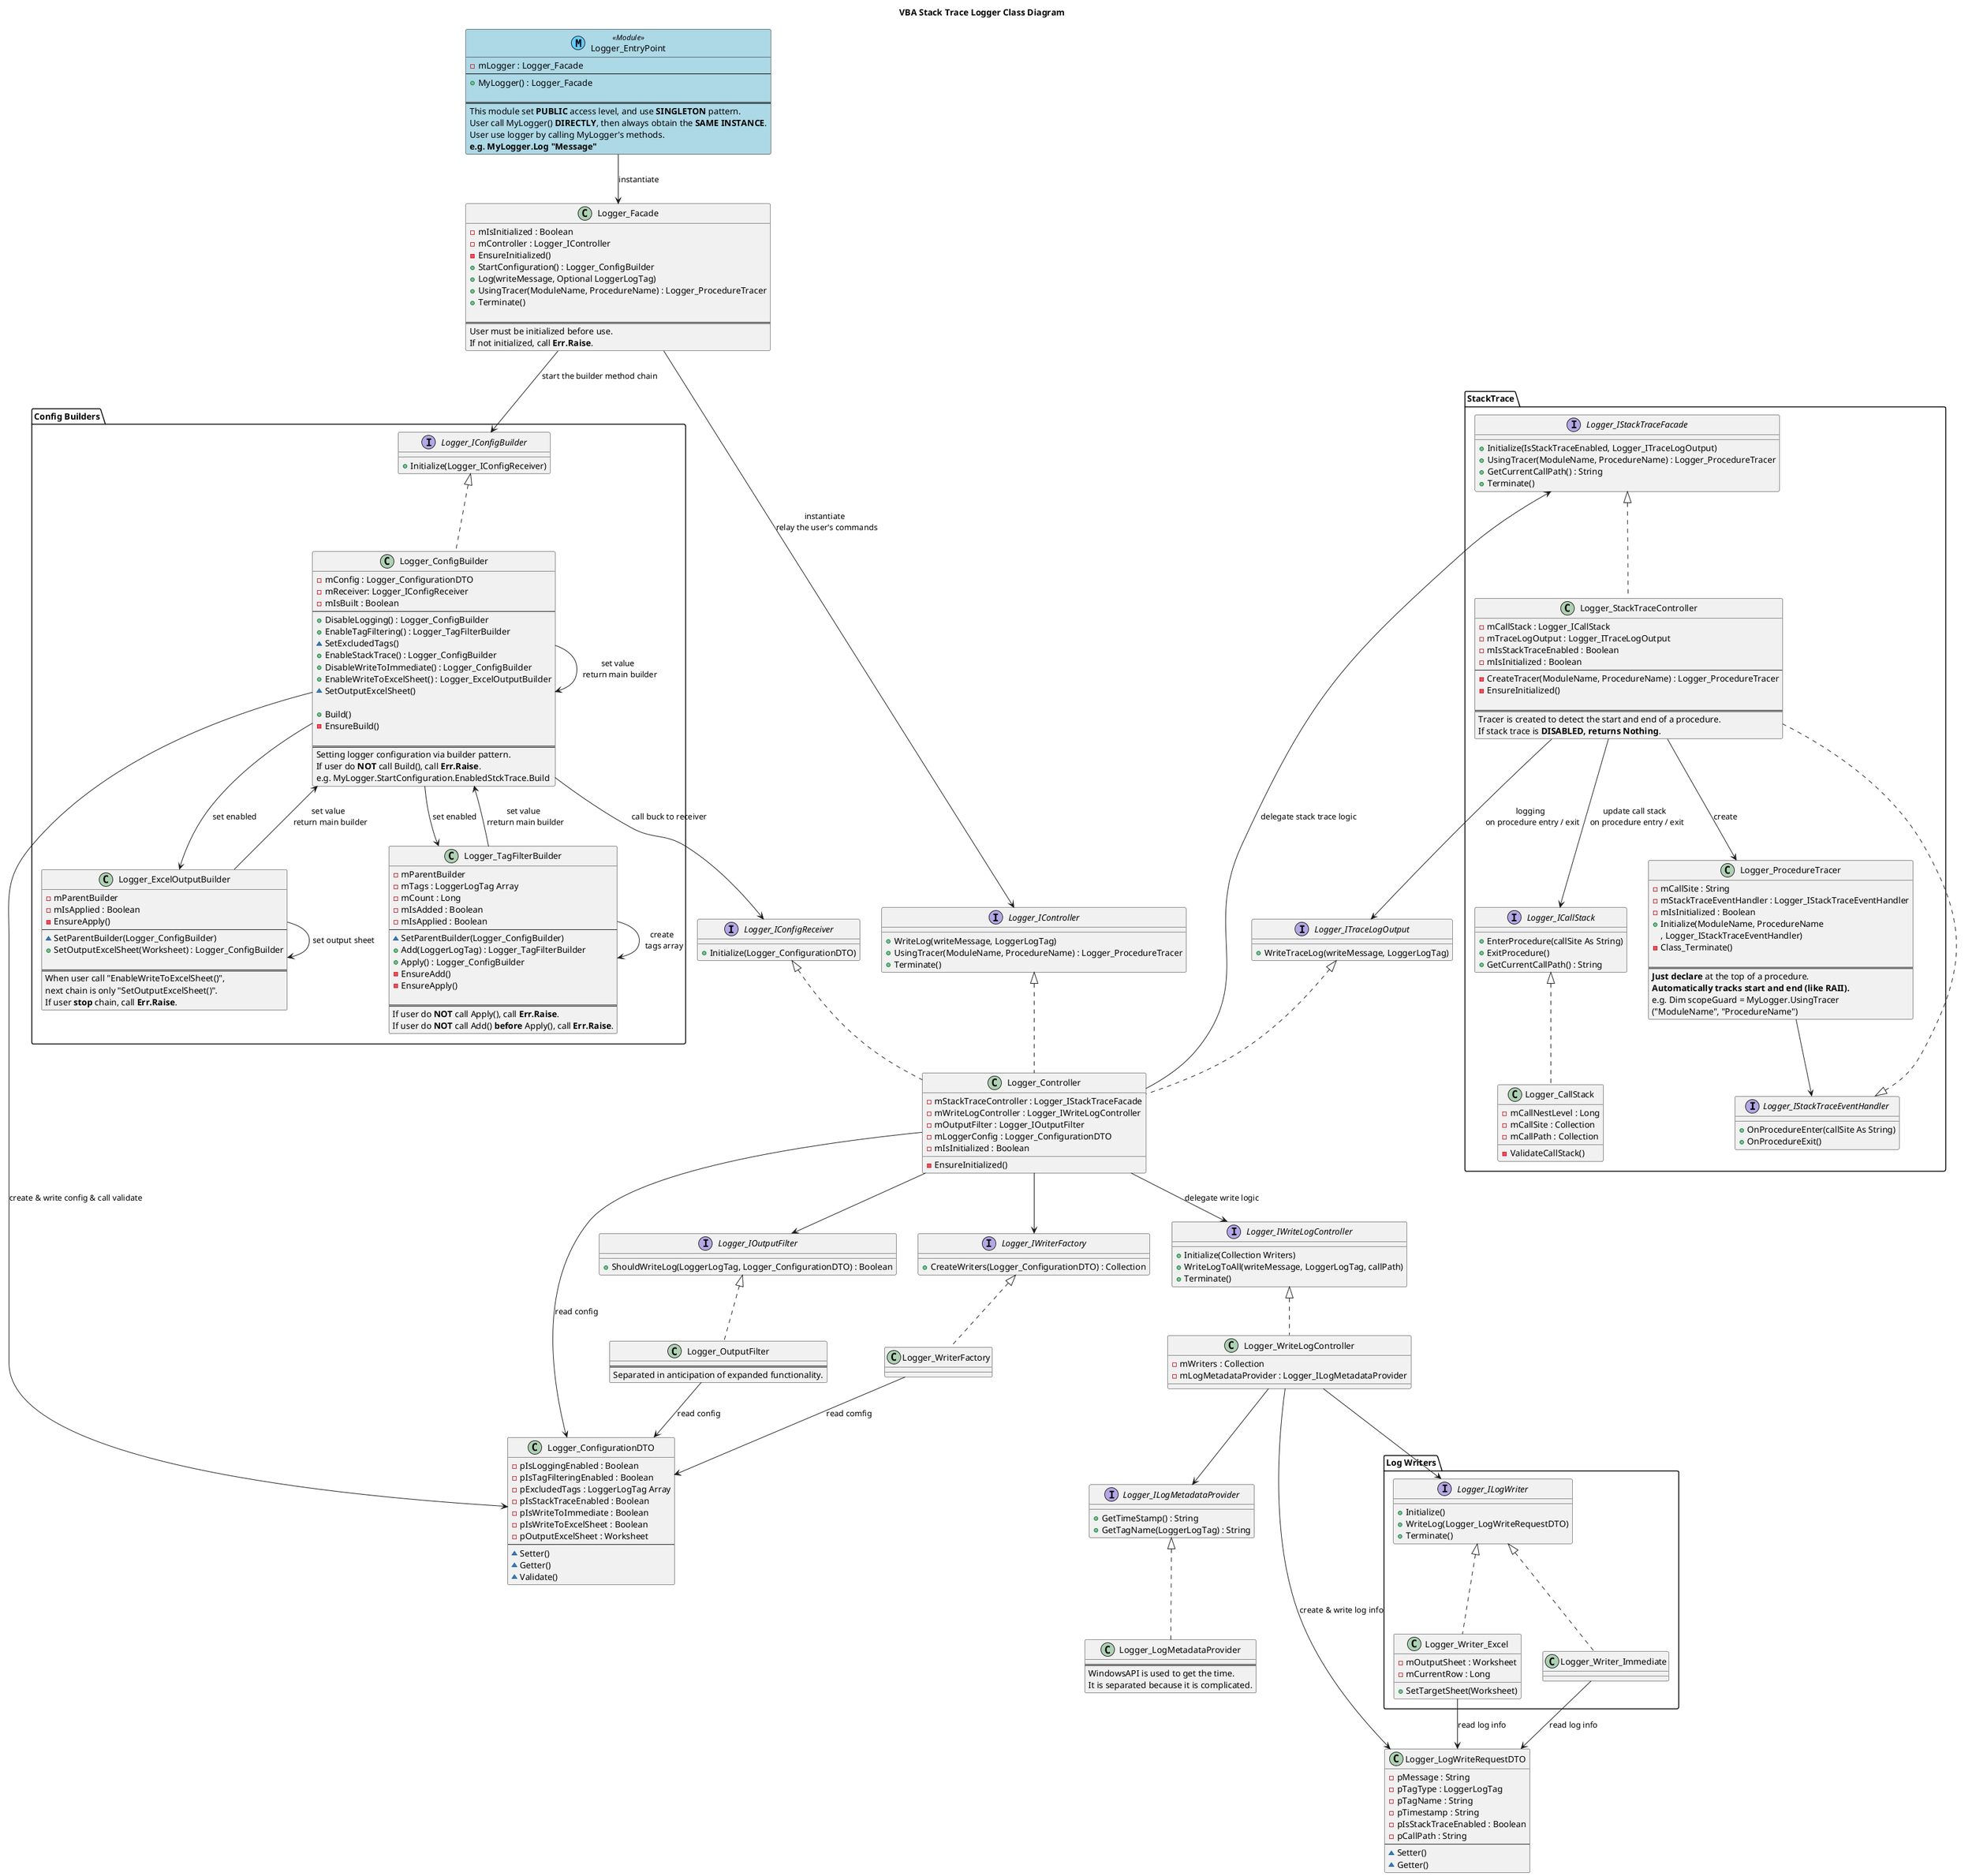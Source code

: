 @startuml Class Diagram
title VBA Stack Trace Logger Class Diagram

' ====== Discription ======
' === Overview ===
' This logger is designed to provide log output including call stack information.
' This logger is provided as an add-in with a simple API,
' allowing users to easily output logs.

' === Design Philosophy ===
' The design philosophy is to prioritize maintainability and extensibility.
' It uses interfaces extensively and employs dependency injection to facilitate unit testing.
' The logger is designed to be used in complex projects and OSS, where maintainability is crucial.

' === NOTE ===
' All classes are set to instancing = 1 - Private.
' Modules are specified as Option Private Module except for the minimum necessary ones.


' ====== Class / Module ======
' Public module, user can access.
class Logger_EntryPoint << (M,66CCFF) Module >> #LightBlue ##black {
    - mLogger : Logger_Facade
    --
    + MyLogger() : Logger_Facade
    
    ==
    This module set **PUBLIC** access level, and use **SINGLETON** pattern. 
    User call MyLogger() **DIRECTLY**, then always obtain the **SAME INSTANCE**.
    User use logger by calling MyLogger's methods.
    **e.g. MyLogger.Log "Message"**
}

' Logger API
' NOTE : All controller classes have EnsureInitialized() method.
'        This is to ensure that the initialization process has been carried out after instantinate.
'        As a VBA specification, there are no constructors with arguments...
class Logger_Facade {
    - mIsInitialized : Boolean
    - mController : Logger_IController
    - EnsureInitialized()
    + StartConfiguration() : Logger_ConfigBuilder
    + Log(writeMessage, Optional LoggerLogTag)
    + UsingTracer(ModuleName, ProcedureName) : Logger_ProcedureTracer
    + Terminate()

    ==
    User must be initialized before use.
    If not initialized, call **Err.Raise**.
}

' Logger main logic
' e.g. "Logger_Facade.log" call "Logger_Controller.WriteLog"
class Logger_Controller implements Logger_IController, Logger_ITraceLogOutput, Logger_IConfigReceiver {
    - mStackTraceController : Logger_IStackTraceFacade
    - mWriteLogController : Logger_IWriteLogController
    - mOutputFilter : Logger_IOutputFilter
    - mLoggerConfig : Logger_ConfigurationDTO
    - mIsInitialized : Boolean
    - EnsureInitialized()
}
interface Logger_IController {
    + WriteLog(writeMessage, LoggerLogTag)
    + UsingTracer(ModuleName, ProcedureName) : Logger_ProcedureTracer
    + Terminate()
}
interface Logger_IConfigReceiver {
    + Initialize(Logger_ConfigurationDTO)
}
interface Logger_ITraceLogOutput {
    + WriteTraceLog(writeMessage, LoggerLogTag)
}

' Output filtering
' Separated in anticipation of expanded functionality
class Logger_OutputFilter implements Logger_IOutputFilter {
    ==
    Separated in anticipation of expanded functionality.
}
interface Logger_IOutputFilter {
    + ShouldWriteLog(LoggerLogTag, Logger_ConfigurationDTO) : Boolean
}

' Create writers
class Logger_WriterFactory implements Logger_IWriterFactory {
}
interface Logger_IWriterFactory {
    + CreateWriters(Logger_ConfigurationDTO) : Collection
}

package "Log Writers" {
    ' Strategy pattern
    interface Logger_ILogWriter {
        + Initialize()
        + WriteLog(Logger_LogWriteRequestDTO)
        + Terminate()
    }
    class Logger_Writer_Excel implements Logger_ILogWriter {
        - mOutputSheet : Worksheet
        - mCurrentRow : Long
        + SetTargetSheet(Worksheet)
    }
    class Logger_Writer_Immediate implements Logger_ILogWriter {
    }
}

' Writer logic - extracted from Controller
class Logger_WriteLogController implements Logger_IWriteLogController {
    - mWriters : Collection
    - mLogMetadataProvider : Logger_ILogMetadataProvider
}
interface Logger_IWriteLogController {
    + Initialize(Collection Writers)
    + WriteLogToAll(writeMessage, LoggerLogTag, callPath)
    + Terminate()
}

' Metadata provider for log information
class Logger_LogMetadataProvider implements Logger_ILogMetadataProvider {
    ==
    WindowsAPI is used to get the time.
    It is separated because it is complicated.
}
interface Logger_ILogMetadataProvider {
    + GetTimeStamp() : String
    + GetTagName(LoggerLogTag) : String
}

' Write by WriteLogController and Logger_LogMetadataProvider, read by WriterManager
class Logger_LogWriteRequestDTO {
    - pMessage : String
    - pTagType : LoggerLogTag
    - pTagName : String
    - pTimestamp : String
    - pIsStackTraceEnabled : Boolean
    - pCallPath : String
    --
    ~ Setter()
    ~ Getter()
}

' User start initialization through Logger_Facade.Initialize
' Continue configuration through Logger_ConfigBuilder.
' Setting up configuration and initialization process in
' a single line using method chaining.
' e.g. MyLogger.StartConfiguration.EnabledStckTrace.Build
package "Config Builders" {
    ' Main builder
    class Logger_ConfigBuilder implements Logger_IConfigBuilder {
        - mConfig : Logger_ConfigurationDTO
        - mReceiver: Logger_IConfigReceiver
        - mIsBuilt : Boolean
        --
        + DisableLogging() : Logger_ConfigBuilder
        + EnableTagFiltering() : Logger_TagFilterBuilder
        ~ SetExcludedTags()
        + EnableStackTrace() : Logger_ConfigBuilder
        + DisableWriteToImmediate() : Logger_ConfigBuilder
        + EnableWriteToExcelSheet() : Logger_ExcelOutputBuilder
        ~ SetOutputExcelSheet()

        + Build()
        - EnsureBuild()

        ==
        Setting logger configuration via builder pattern.
        If user do **NOT** call Build(), call **Err.Raise**.
        e.g. MyLogger.StartConfiguration.EnabledStckTrace.Build
    }
    interface Logger_IConfigBuilder {
        + Initialize(Logger_IConfigReceiver)
    }
    ' Sub builders
    class Logger_ExcelOutputBuilder {
        - mParentBuilder
        - mIsApplied : Boolean
        - EnsureApply()
        --
        ~ SetParentBuilder(Logger_ConfigBuilder)
        + SetOutputExcelSheet(Worksheet) : Logger_ConfigBuilder
        
        ==
        When user call "EnableWriteToExcelSheet()",
        next chain is only "SetOutputExcelSheet()".
        If user **stop** chain, call **Err.Raise**.
    }
    class Logger_TagFilterBuilder {
        - mParentBuilder
        - mTags : LoggerLogTag Array
        - mCount : Long
        - mIsAdded : Boolean
        - mIsApplied : Boolean
        --
        ~ SetParentBuilder(Logger_ConfigBuilder)
        + Add(LoggerLogTag) : Logger_TagFilterBuilder
        + Apply() : Logger_ConfigBuilder
        - EnsureAdd()
        - EnsureApply()

        ==
        If user do **NOT** call Apply(), call **Err.Raise**.
        If user do **NOT** call Add() **before** Apply(), call **Err.Raise**.
    }
}

' Write by builders, read by Controller
class Logger_ConfigurationDTO {
    - pIsLoggingEnabled : Boolean
    - pIsTagFilteringEnabled : Boolean
    - pExcludedTags : LoggerLogTag Array
    - pIsStackTraceEnabled : Boolean
    - pIsWriteToImmediate : Boolean
    - pIsWriteToExcelSheet : Boolean
    - pOutputExcelSheet : Worksheet
    --
    ~ Setter()
    ~ Getter()
    ~ Validate()
}

package "StackTrace" {
    ' Stack trace management - extracted from Controller
    class Logger_StackTraceController implements Logger_IStackTraceFacade, Logger_IStackTraceEventHandler {
        - mCallStack : Logger_ICallStack
        - mTraceLogOutput : Logger_ITraceLogOutput
        - mIsStackTraceEnabled : Boolean
        - mIsInitialized : Boolean
        --
        - CreateTracer(ModuleName, ProcedureName) : Logger_ProcedureTracer
        - EnsureInitialized()

        ==
        Tracer is created to detect the start and end of a procedure.
        If stack trace is **DISABLED, returns Nothing**.
    }
    interface Logger_IStackTraceFacade  {
        + Initialize(IsStackTraceEnabled, Logger_ITraceLogOutput)
        + UsingTracer(ModuleName, ProcedureName) : Logger_ProcedureTracer
        + GetCurrentCallPath() : String
        + Terminate()
    }
    interface Logger_IStackTraceEventHandler {
        + OnProcedureEnter(callSite As String)
        + OnProcedureExit()
    }
    ' Store and update call stack information
    class Logger_CallStack implements Logger_ICallStack {
        - mCallNestLevel : Long
        - mCallSite : Collection
        - mCallPath : Collection
        - ValidateCallStack()
    }
    interface Logger_ICallStack {
        + EnterProcedure(callSite As String)
        + ExitProcedure()
        + GetCurrentCallPath() : String
    }
    ' Automatically tracks procedure entry and exit
    ' NOTE : This is based on the RAII (Resource Acquisition Is Initialization) concept.
    '        User stores an instance of this class as a variable at the beginning of the procedure.
    '        e.g. Dim scopeGuard Variant: Set scopeGuard = MyLogger.UsingTracer("ModuleName", "ProcedureName")
    '        By calling UsingTracer(), the instance is created and initialized internally.
    '         -> At that time (= constructor), this class notifies the start-of-procedure event.
    '        When the user's procedure ends, the reference to the variable drops to zero,
    '        and the variable is automatically destroyed by the system.
    '         -> At that time (= destructor), this class notifies the end-of-procedure event.
    class Logger_ProcedureTracer {
        - mCallSite : String
        - mStackTraceEventHandler : Logger_IStackTraceEventHandler
        - mIsInitialized : Boolean
        + Initialize(ModuleName, ProcedureName
        , Logger_IStackTraceEventHandler)
        - Class_Terminate()

        ==
        **Just declare** at the top of a procedure.
        **Automatically tracks start and end (like RAII).**
        e.g. Dim scopeGuard = MyLogger.UsingTracer
                        ("ModuleName", "ProcedureName")
    }
}

' ====== relationship ======
' === API ===
' Note: User --> Logger_EntryPoint : call MyLogger & get Facade
Logger_EntryPoint --> Logger_Facade : instantiate
' === Logger Initilize & build config ===
Logger_Facade --> Logger_IConfigBuilder : start the builder method chain
Logger_ConfigBuilder --> Logger_ConfigurationDTO : create & write config & call validate
Logger_ConfigBuilder --> Logger_IConfigReceiver : call buck to receiver
' Main builder
Logger_ConfigBuilder --> Logger_ExcelOutputBuilder : set enabled
Logger_ConfigBuilder --> Logger_TagFilterBuilder : set enabled
Logger_ConfigBuilder --> Logger_ConfigBuilder : set value \n return main builder
' Sub builders
Logger_ExcelOutputBuilder --> Logger_ExcelOutputBuilder : set output sheet
Logger_ExcelOutputBuilder --> Logger_ConfigBuilder : set value \n return main builder
Logger_TagFilterBuilder --> Logger_TagFilterBuilder : create \n tags array
Logger_TagFilterBuilder --> Logger_ConfigBuilder : set value \n rreturn main builder
' === Core Logic ===
Logger_Facade ---> Logger_IController : instantiate \n relay the user's commands
Logger_Controller --> Logger_ConfigurationDTO : read config
Logger_Controller --> Logger_IWriterFactory
Logger_Controller --> Logger_IOutputFilter
Logger_OutputFilter --> Logger_ConfigurationDTO : read config
Logger_Controller --> Logger_IStackTraceFacade : delegate stack trace logic
Logger_Controller --> Logger_IWriteLogController : delegate write logic
' === Write ===
' Factory
Logger_WriterFactory --> Logger_ConfigurationDTO : read comfig
' Log info construction
Logger_WriteLogController --> Logger_LogWriteRequestDTO : create & write log info
Logger_WriteLogController --> Logger_ILogMetadataProvider
' Writers
Logger_WriteLogController --> Logger_ILogWriter
Logger_Writer_Excel --> Logger_LogWriteRequestDTO : read log info
Logger_Writer_Immediate --> Logger_LogWriteRequestDTO : read log info
' === stack trace ===
Logger_StackTraceController --> Logger_ITraceLogOutput : logging \n on procedure entry / exit
Logger_StackTraceController --> Logger_ICallStack : update call stack \n on procedure entry / exit  
Logger_StackTraceController --> Logger_ProcedureTracer : create
Logger_ProcedureTracer --> Logger_IStackTraceEventHandler


remove @unlinked
' ===  hidden classes ===

' Private module, user cannot access
class Logger_Constants << (M,66CCFF) Module >> {
    + ERR_VBA_STACK_TRACE_LOGGER : Long
    + LOGGER_NAMESPACE : String
    + LOGGER_VERSION : String
    + LOGGER_BUILD_DATE : String
    + LOGGER_AUTHOR : String
}

' Public module, user can access
class Logger_DataStruct << (M,66CCFF) Module >> #LightBlue ##black {
    ' Use for logging.
    ' e.g. MyLogger.Log "Message", LogTag_Debug
    Enum LoggerLogTag {
        LogTag_Debug = 0
        LogTag_Info = 1
        LogTag_Warning = 2
        LogTag_Error = 3
        LogTag_Critical = 4
        LogTag_Trace = 5
    }
}

@enduml
